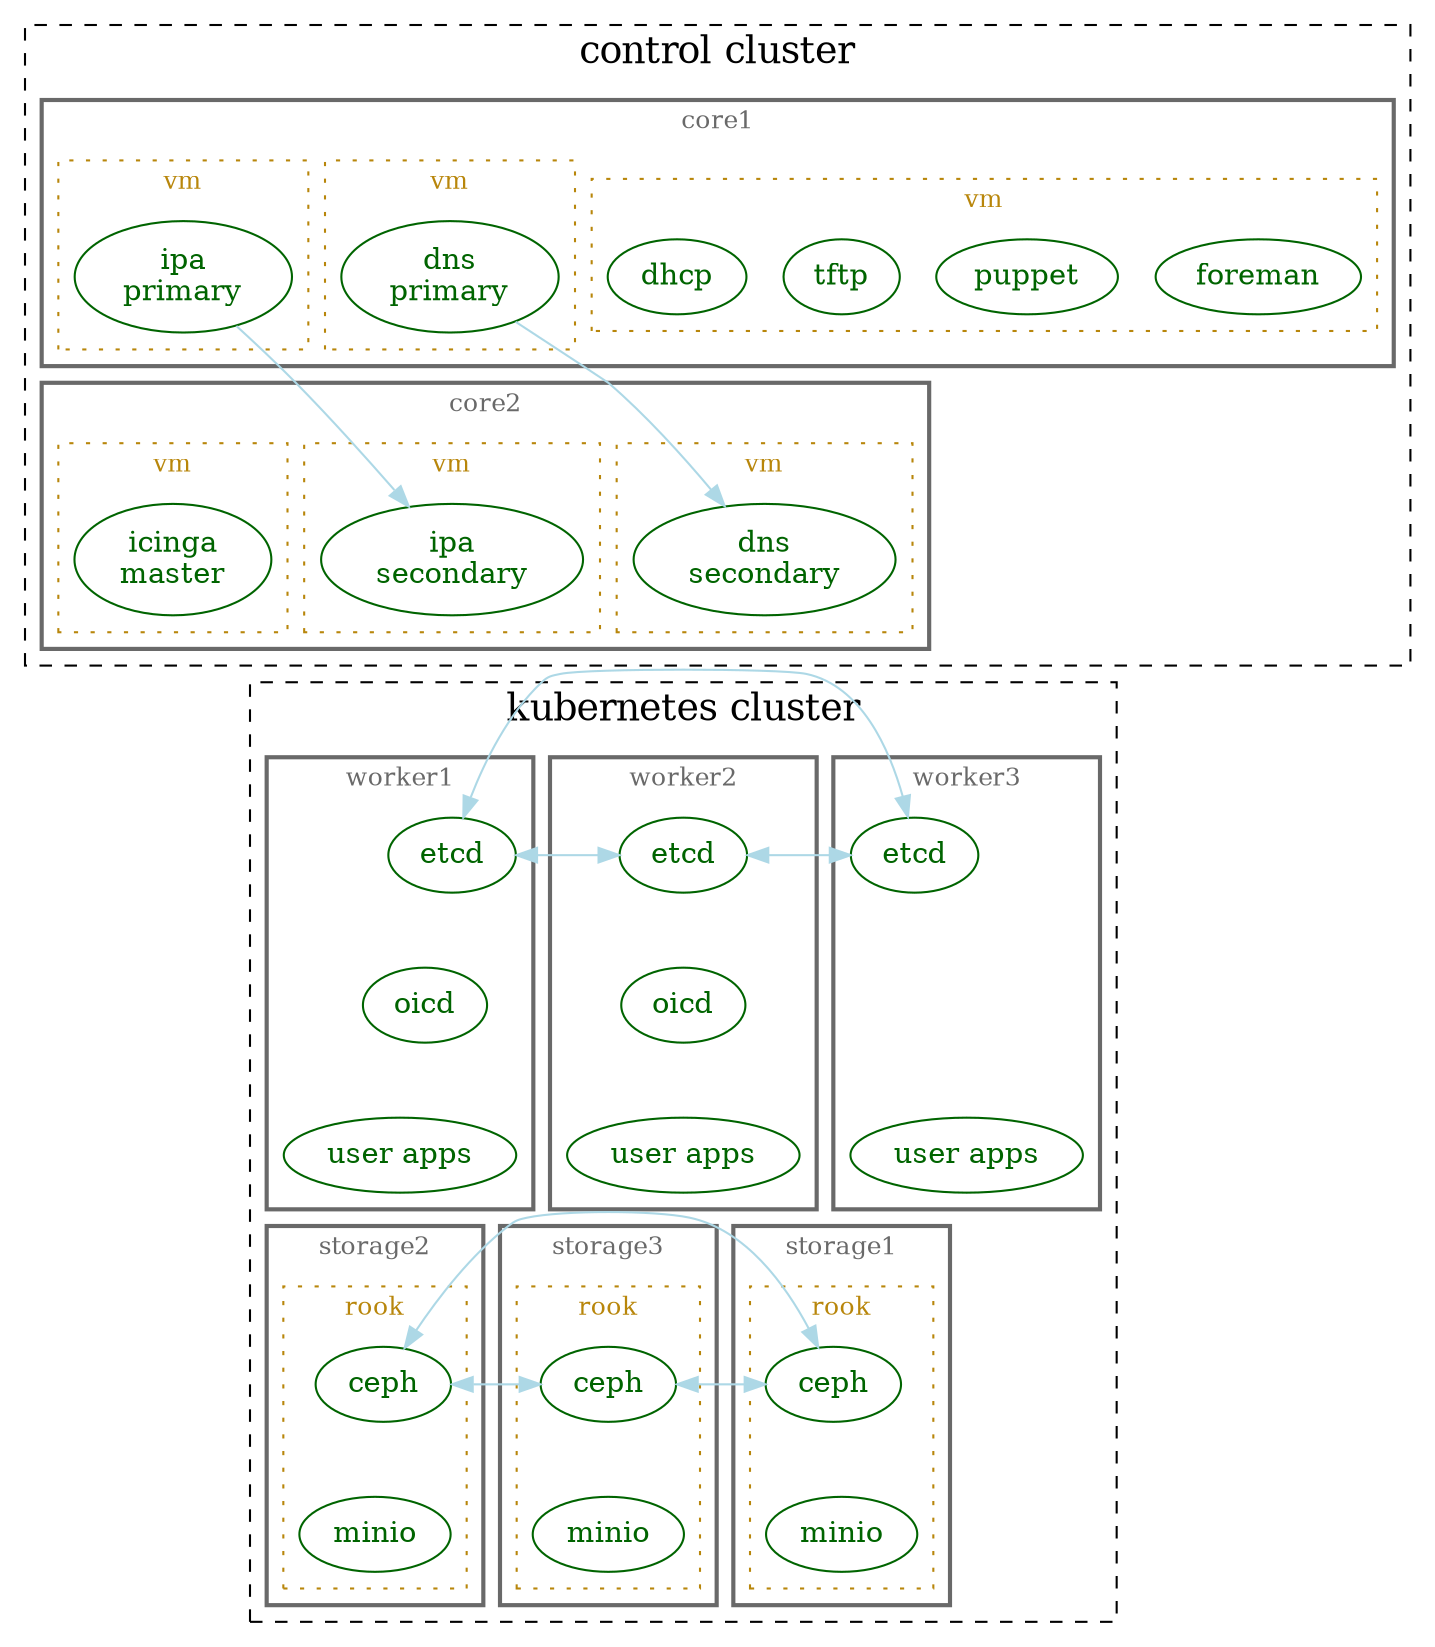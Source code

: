 digraph top {
//  dpi=100
  ranksep=0.5
  rankdir=TB
  overlap=false
  newrank=true
  clusterrank=local

  // services
  {
    node [shape=ellipse fontsize=14 style=filled fillcolor=white color=darkgreen fontcolor=darkgreen]
    foreman
    puppet
    tftp
    dns1 [label="dns\nprimary"]
    dns2 [label="dns\nsecondary"]
    dhcp1 [label="dhcp"]
    ipa1 [label="ipa\nprimary"]
    ipa2 [label="ipa\nsecondary"]
    icingamaster [label="icinga\nmaster"]
    app1 [label="user apps"]
    app2 [label="user apps"]
    app3 [label="user apps"]
    etcd1 [label="etcd"]
    etcd2 [label="etcd"]
    etcd3 [label="etcd"]
    oidc1 [label="oicd"]
    oidc2 [label="oicd"]
    ceph1 [label="ceph"]
    ceph2 [label="ceph"]
    ceph3 [label="ceph"]
    minio1 [label="minio"]
    minio2 [label="minio"]
    minio3 [label="minio"]
  }

  subgraph cluster_0 {
    label="control cluster"
    fontsize=18
    style=dashed

    subgraph cluster_1 {
      label="core1"
      color=dimgray
      fontcolor=dimgray
      fontsize=12
      style=bold

      {
        rank=same
        foreman
        puppet
        tftp
        dns1
        dhcp1
        ipa1
      }

      subgraph cluster_17 {
        label="vm"
        color=darkgoldenrod
        fontcolor=darkgoldenrod
        fontsize=12
        style=dotted

        foreman
        puppet
        tftp
        dhcp1
      }

      subgraph cluster_19 {
        label="vm"
        color=darkgoldenrod
        fontcolor=darkgoldenrod
        fontsize=12
        style=dotted

        dns1
      }

      subgraph cluster_18 {
        label="vm"
        color=darkgoldenrod
        fontcolor=darkgoldenrod
        fontsize=12
        style=dotted

        ipa1
      }
    }

    subgraph cluster_2 {
      label="core2"
      color=dimgray
      fontcolor=dimgray
      fontsize=12
      style=bold

      {
        rank=same
        dns2
        ipa2
        icingamaster
      }

      subgraph cluster_15 {
        label="vm"
        color=darkgoldenrod
        fontcolor=darkgoldenrod
        fontsize=12
        style=dotted

        dns2
      }

      subgraph cluster_16 {
        label="vm"
        color=darkgoldenrod
        fontcolor=darkgoldenrod
        fontsize=12
        style=dotted

        ipa2
      }

      subgraph cluster_13 {
        label="vm"
        color=darkgoldenrod
        fontcolor=darkgoldenrod
        fontsize=12
        style=dotted

        icingamaster
      }
    }

    edge [color=lightblue]
    dns1 -> dns2
    ipa1 -> ipa2
  }

  subgraph cluster_3 {
    label="kubernetes cluster"
    fontsize=18
    style=dashed

    subgraph cluster_4 {
      label="worker3"
      color=dimgray
      fontcolor=dimgray
      fontsize=12
      style=bold

      etcd3
      app3
    }

    subgraph cluster_5 {
      label="worker2"
      color=dimgray
      fontcolor=dimgray
      fontsize=12
      style=bold

      etcd2
      app2
      oidc2
    }

    subgraph cluster_6 {
      label="worker1"
      color=dimgray
      fontcolor=dimgray
      fontsize=12
      style=bold

      etcd1
      app1
      oidc1
    }

    subgraph cluster_7 {
      label="storage3"
      color=dimgray
      fontcolor=dimgray
      fontsize=12
      style=bold

      subgraph cluster_8 {
        label="rook"
        color=darkgoldenrod
        fontcolor=darkgoldenrod
        fontsize=12
        style=dotted

        ceph3
        minio3
      }
    }

    subgraph cluster_9 {
      label="storage2"
      color=dimgray
      fontcolor=dimgray
      fontsize=12
      style=bold

      subgraph cluster_10 {
        label="rook"
        color=darkgoldenrod
        fontcolor=darkgoldenrod
        fontsize=12
        style=dotted

        ceph2
        minio2
      }
    }

    subgraph cluster_11 {
      label="storage1"
      color=dimgray
      fontcolor=dimgray
      fontsize=12
      style=bold

      subgraph cluster_12 {
        label="rook"
        color=darkgoldenrod
        fontcolor=darkgoldenrod
        fontsize=12
        style=dotted

        ceph1
        minio1
      }
    }

    {
      rank=same
      edge [color=lightblue dir=both]
      ceph1 -> ceph2
      ceph2 -> ceph3
      ceph3 -> ceph1
    }


    {
      rank=same
      minio1
      minio2
      minio3
    }

    {
      rank=same
      edge [color=lightblue dir=both]
      etcd1 -> etcd2
      etcd2 -> etcd3
      etcd3 -> etcd1
    }


    {
      rank=same
      app1
      app2
      app3
    }

    {
      rank=same
      oidc1
      oidc2
    }
  }

  // make graph look pretty... not real relationships
  {
    edge [constraint=true style=invis]
    ipa2 -> etcd1
    etcd1 -> oidc1
    oidc1 -> app1
    app1 -> ceph1
    ceph1 -> minio1
  }

/*
  // make graph look pretty... not real relationships
  {
    edge [constraint=true style=invis]
    etcd1 -> oidc1
    etcd1 -> app1
    app1 -> ceph1
    ceph1 -> minio1

    ipa1-> etcd1
    ipa2-> etcd1
    ipa1-> ceph1
    ipa2-> ceph1
  }
*/
}
